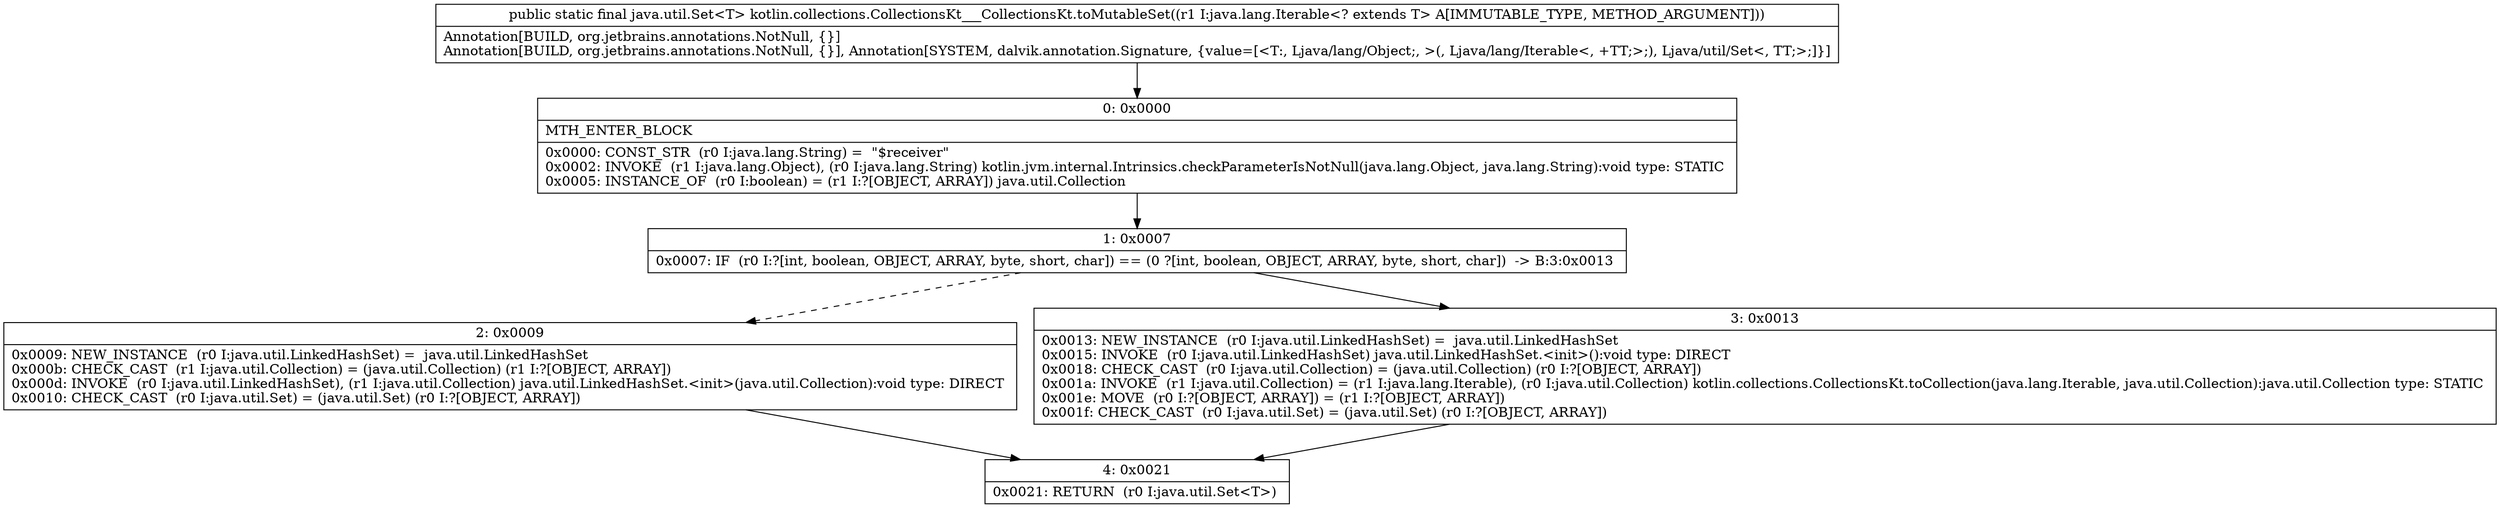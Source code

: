 digraph "CFG forkotlin.collections.CollectionsKt___CollectionsKt.toMutableSet(Ljava\/lang\/Iterable;)Ljava\/util\/Set;" {
Node_0 [shape=record,label="{0\:\ 0x0000|MTH_ENTER_BLOCK\l|0x0000: CONST_STR  (r0 I:java.lang.String) =  \"$receiver\" \l0x0002: INVOKE  (r1 I:java.lang.Object), (r0 I:java.lang.String) kotlin.jvm.internal.Intrinsics.checkParameterIsNotNull(java.lang.Object, java.lang.String):void type: STATIC \l0x0005: INSTANCE_OF  (r0 I:boolean) = (r1 I:?[OBJECT, ARRAY]) java.util.Collection \l}"];
Node_1 [shape=record,label="{1\:\ 0x0007|0x0007: IF  (r0 I:?[int, boolean, OBJECT, ARRAY, byte, short, char]) == (0 ?[int, boolean, OBJECT, ARRAY, byte, short, char])  \-\> B:3:0x0013 \l}"];
Node_2 [shape=record,label="{2\:\ 0x0009|0x0009: NEW_INSTANCE  (r0 I:java.util.LinkedHashSet) =  java.util.LinkedHashSet \l0x000b: CHECK_CAST  (r1 I:java.util.Collection) = (java.util.Collection) (r1 I:?[OBJECT, ARRAY]) \l0x000d: INVOKE  (r0 I:java.util.LinkedHashSet), (r1 I:java.util.Collection) java.util.LinkedHashSet.\<init\>(java.util.Collection):void type: DIRECT \l0x0010: CHECK_CAST  (r0 I:java.util.Set) = (java.util.Set) (r0 I:?[OBJECT, ARRAY]) \l}"];
Node_3 [shape=record,label="{3\:\ 0x0013|0x0013: NEW_INSTANCE  (r0 I:java.util.LinkedHashSet) =  java.util.LinkedHashSet \l0x0015: INVOKE  (r0 I:java.util.LinkedHashSet) java.util.LinkedHashSet.\<init\>():void type: DIRECT \l0x0018: CHECK_CAST  (r0 I:java.util.Collection) = (java.util.Collection) (r0 I:?[OBJECT, ARRAY]) \l0x001a: INVOKE  (r1 I:java.util.Collection) = (r1 I:java.lang.Iterable), (r0 I:java.util.Collection) kotlin.collections.CollectionsKt.toCollection(java.lang.Iterable, java.util.Collection):java.util.Collection type: STATIC \l0x001e: MOVE  (r0 I:?[OBJECT, ARRAY]) = (r1 I:?[OBJECT, ARRAY]) \l0x001f: CHECK_CAST  (r0 I:java.util.Set) = (java.util.Set) (r0 I:?[OBJECT, ARRAY]) \l}"];
Node_4 [shape=record,label="{4\:\ 0x0021|0x0021: RETURN  (r0 I:java.util.Set\<T\>) \l}"];
MethodNode[shape=record,label="{public static final java.util.Set\<T\> kotlin.collections.CollectionsKt___CollectionsKt.toMutableSet((r1 I:java.lang.Iterable\<? extends T\> A[IMMUTABLE_TYPE, METHOD_ARGUMENT]))  | Annotation[BUILD, org.jetbrains.annotations.NotNull, \{\}]\lAnnotation[BUILD, org.jetbrains.annotations.NotNull, \{\}], Annotation[SYSTEM, dalvik.annotation.Signature, \{value=[\<T:, Ljava\/lang\/Object;, \>(, Ljava\/lang\/Iterable\<, +TT;\>;), Ljava\/util\/Set\<, TT;\>;]\}]\l}"];
MethodNode -> Node_0;
Node_0 -> Node_1;
Node_1 -> Node_2[style=dashed];
Node_1 -> Node_3;
Node_2 -> Node_4;
Node_3 -> Node_4;
}

